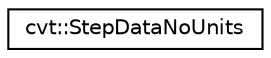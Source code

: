 digraph "Graphical Class Hierarchy"
{
 // LATEX_PDF_SIZE
  edge [fontname="Helvetica",fontsize="10",labelfontname="Helvetica",labelfontsize="10"];
  node [fontname="Helvetica",fontsize="10",shape=record];
  rankdir="LR";
  Node0 [label="cvt::StepDataNoUnits",height=0.2,width=0.4,color="black", fillcolor="white", style="filled",URL="$dc/d3d/structcvt_1_1StepDataNoUnits.html",tooltip=" "];
}
